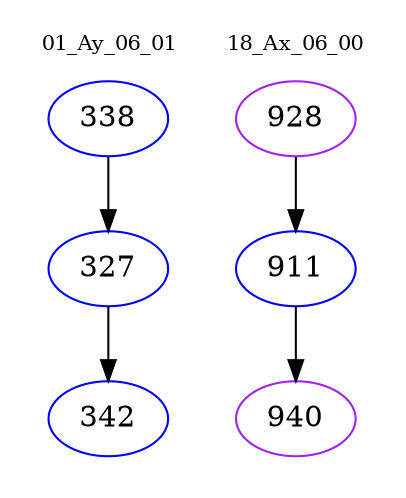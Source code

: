 digraph{
subgraph cluster_0 {
color = white
label = "01_Ay_06_01";
fontsize=10;
T0_338 [label="338", color="blue"]
T0_338 -> T0_327 [color="black"]
T0_327 [label="327", color="blue"]
T0_327 -> T0_342 [color="black"]
T0_342 [label="342", color="blue"]
}
subgraph cluster_1 {
color = white
label = "18_Ax_06_00";
fontsize=10;
T1_928 [label="928", color="purple"]
T1_928 -> T1_911 [color="black"]
T1_911 [label="911", color="blue"]
T1_911 -> T1_940 [color="black"]
T1_940 [label="940", color="purple"]
}
}
